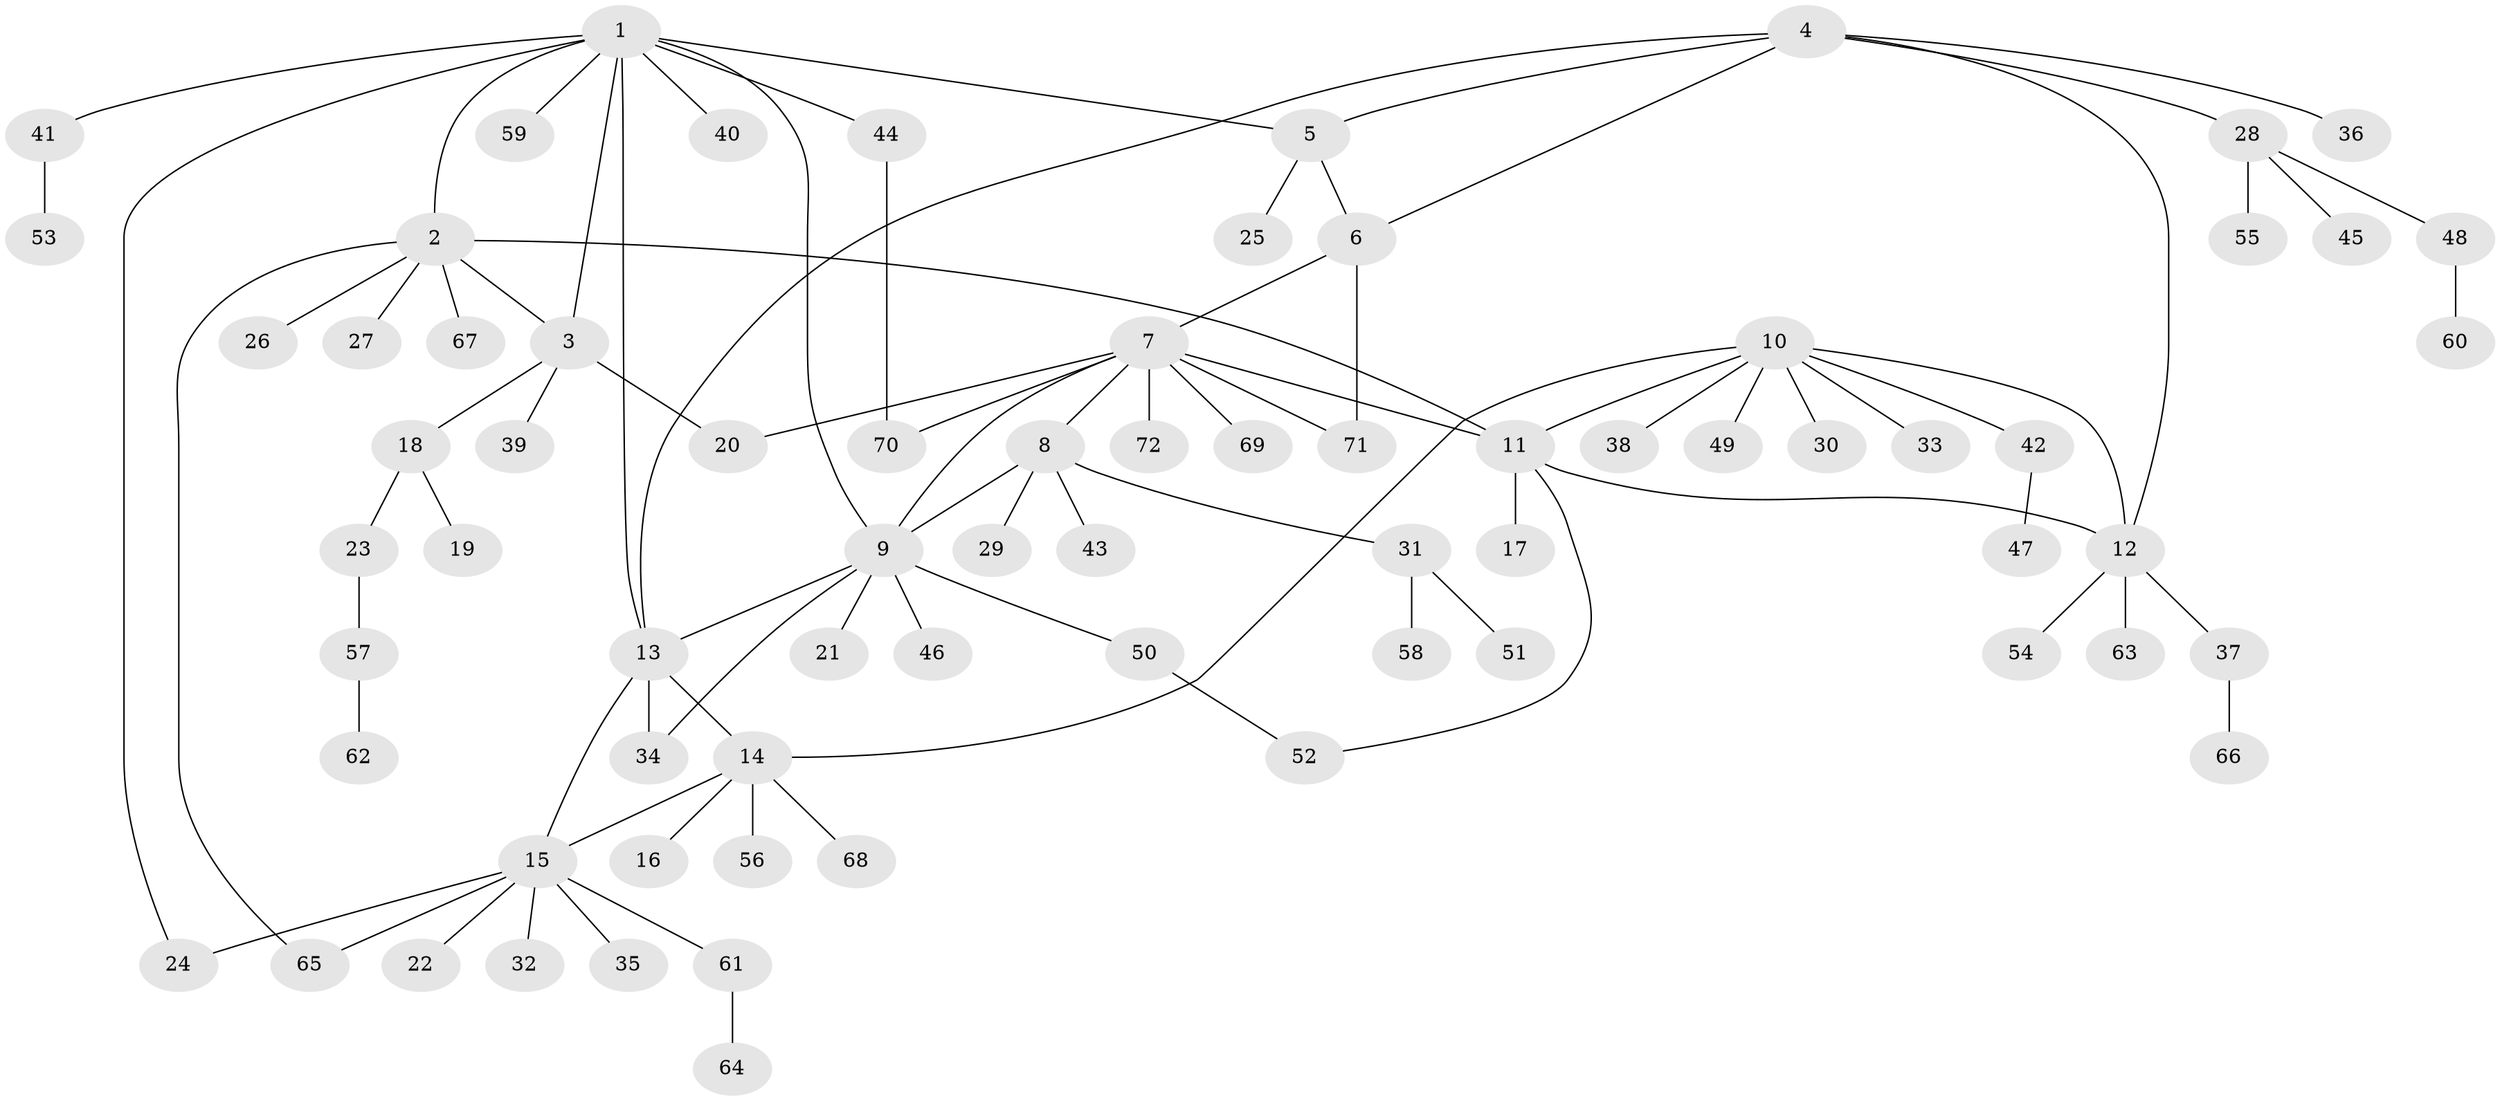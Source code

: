 // Generated by graph-tools (version 1.1) at 2025/50/03/09/25 03:50:30]
// undirected, 72 vertices, 89 edges
graph export_dot {
graph [start="1"]
  node [color=gray90,style=filled];
  1;
  2;
  3;
  4;
  5;
  6;
  7;
  8;
  9;
  10;
  11;
  12;
  13;
  14;
  15;
  16;
  17;
  18;
  19;
  20;
  21;
  22;
  23;
  24;
  25;
  26;
  27;
  28;
  29;
  30;
  31;
  32;
  33;
  34;
  35;
  36;
  37;
  38;
  39;
  40;
  41;
  42;
  43;
  44;
  45;
  46;
  47;
  48;
  49;
  50;
  51;
  52;
  53;
  54;
  55;
  56;
  57;
  58;
  59;
  60;
  61;
  62;
  63;
  64;
  65;
  66;
  67;
  68;
  69;
  70;
  71;
  72;
  1 -- 2;
  1 -- 3;
  1 -- 5;
  1 -- 9;
  1 -- 13;
  1 -- 24;
  1 -- 40;
  1 -- 41;
  1 -- 44;
  1 -- 59;
  2 -- 3;
  2 -- 11;
  2 -- 26;
  2 -- 27;
  2 -- 65;
  2 -- 67;
  3 -- 18;
  3 -- 20;
  3 -- 39;
  4 -- 5;
  4 -- 6;
  4 -- 12;
  4 -- 13;
  4 -- 28;
  4 -- 36;
  5 -- 6;
  5 -- 25;
  6 -- 7;
  6 -- 71;
  7 -- 8;
  7 -- 9;
  7 -- 11;
  7 -- 20;
  7 -- 69;
  7 -- 70;
  7 -- 71;
  7 -- 72;
  8 -- 9;
  8 -- 29;
  8 -- 31;
  8 -- 43;
  9 -- 13;
  9 -- 21;
  9 -- 34;
  9 -- 46;
  9 -- 50;
  10 -- 11;
  10 -- 12;
  10 -- 14;
  10 -- 30;
  10 -- 33;
  10 -- 38;
  10 -- 42;
  10 -- 49;
  11 -- 12;
  11 -- 17;
  11 -- 52;
  12 -- 37;
  12 -- 54;
  12 -- 63;
  13 -- 14;
  13 -- 15;
  13 -- 34;
  14 -- 15;
  14 -- 16;
  14 -- 56;
  14 -- 68;
  15 -- 22;
  15 -- 24;
  15 -- 32;
  15 -- 35;
  15 -- 61;
  15 -- 65;
  18 -- 19;
  18 -- 23;
  23 -- 57;
  28 -- 45;
  28 -- 48;
  28 -- 55;
  31 -- 51;
  31 -- 58;
  37 -- 66;
  41 -- 53;
  42 -- 47;
  44 -- 70;
  48 -- 60;
  50 -- 52;
  57 -- 62;
  61 -- 64;
}
